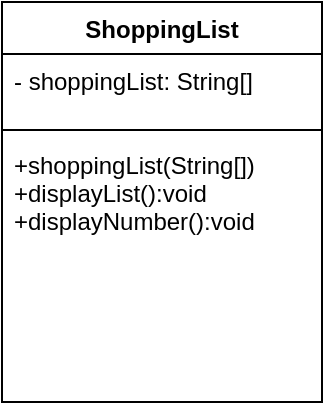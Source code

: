<mxfile version="15.8.6" type="device"><diagram id="ZySeUodvsPF-sBUfsS0C" name="Page-1"><mxGraphModel dx="269" dy="584" grid="1" gridSize="10" guides="1" tooltips="1" connect="1" arrows="1" fold="1" page="1" pageScale="1" pageWidth="827" pageHeight="1169" math="0" shadow="0"><root><mxCell id="0"/><mxCell id="1" parent="0"/><mxCell id="CXexcUh1Bv94t6KKvPAJ-1" value="ShoppingList" style="swimlane;fontStyle=1;align=center;verticalAlign=top;childLayout=stackLayout;horizontal=1;startSize=26;horizontalStack=0;resizeParent=1;resizeParentMax=0;resizeLast=0;collapsible=1;marginBottom=0;" vertex="1" parent="1"><mxGeometry x="60" y="250" width="160" height="200" as="geometry"/></mxCell><mxCell id="CXexcUh1Bv94t6KKvPAJ-2" value="- shoppingList: String[]&#10;" style="text;strokeColor=none;fillColor=none;align=left;verticalAlign=top;spacingLeft=4;spacingRight=4;overflow=hidden;rotatable=0;points=[[0,0.5],[1,0.5]];portConstraint=eastwest;" vertex="1" parent="CXexcUh1Bv94t6KKvPAJ-1"><mxGeometry y="26" width="160" height="34" as="geometry"/></mxCell><mxCell id="CXexcUh1Bv94t6KKvPAJ-3" value="" style="line;strokeWidth=1;fillColor=none;align=left;verticalAlign=middle;spacingTop=-1;spacingLeft=3;spacingRight=3;rotatable=0;labelPosition=right;points=[];portConstraint=eastwest;" vertex="1" parent="CXexcUh1Bv94t6KKvPAJ-1"><mxGeometry y="60" width="160" height="8" as="geometry"/></mxCell><mxCell id="CXexcUh1Bv94t6KKvPAJ-4" value="+shoppingList(String[])&#10;+displayList():void&#10;+displayNumber():void&#10;&#10;" style="text;strokeColor=none;fillColor=none;align=left;verticalAlign=top;spacingLeft=4;spacingRight=4;overflow=hidden;rotatable=0;points=[[0,0.5],[1,0.5]];portConstraint=eastwest;" vertex="1" parent="CXexcUh1Bv94t6KKvPAJ-1"><mxGeometry y="68" width="160" height="132" as="geometry"/></mxCell></root></mxGraphModel></diagram></mxfile>